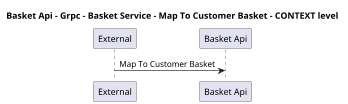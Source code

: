 @startuml
skinparam dpi 60

title Basket Api - Grpc - Basket Service - Map To Customer Basket - CONTEXT level

participant "External" as C4InterFlow.SoftwareSystems.ExternalSystem
participant "Basket Api" as dotnet.eShop.Architecture.SoftwareSystems.BasketApi

C4InterFlow.SoftwareSystems.ExternalSystem -> dotnet.eShop.Architecture.SoftwareSystems.BasketApi : Map To Customer Basket


@enduml
